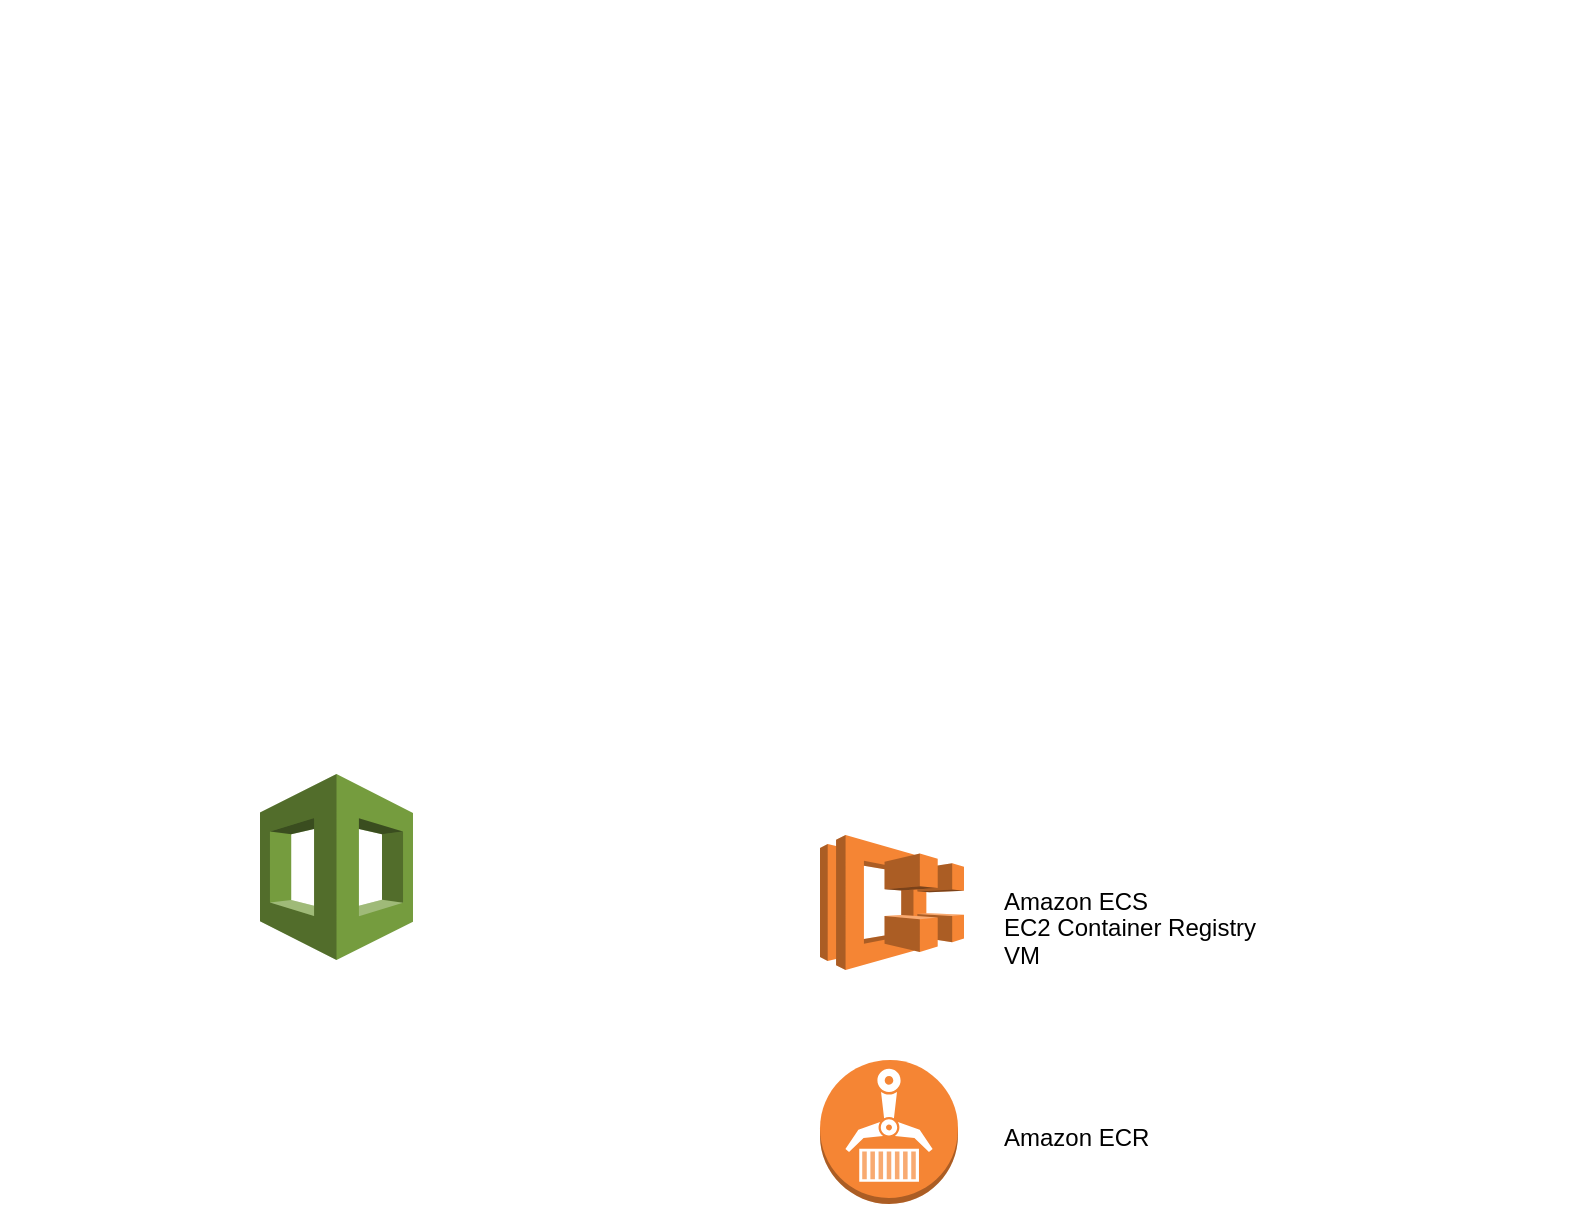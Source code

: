 <mxfile version="12.2.6" type="github" pages="1"><diagram id="01H4ihk0kcNEjiRB4t3n" name="Page-1"><mxGraphModel dx="1088" dy="1700" grid="1" gridSize="10" guides="1" tooltips="1" connect="1" arrows="1" fold="1" page="1" pageScale="1" pageWidth="850" pageHeight="1100" math="0" shadow="0"><root><mxCell id="0"/><mxCell id="1" parent="0"/><mxCell id="XuIUO27zGXClV8YL_vow-1" value="" style="shape=image;verticalLabelPosition=bottom;labelBackgroundColor=#ffffff;verticalAlign=top;aspect=fixed;imageAspect=0;image=https://s3.amazonaws.com/chrisb/CICD-refarch.png;" vertex="1" parent="1"><mxGeometry x="50" y="-250" width="796" height="370" as="geometry"/></mxCell><mxCell id="XuIUO27zGXClV8YL_vow-4" value="Amazon ECS" style="text;html=1;resizable=0;points=[];autosize=1;align=left;verticalAlign=top;spacingTop=-4;" vertex="1" parent="1"><mxGeometry x="550" y="191" width="90" height="20" as="geometry"/></mxCell><mxCell id="XuIUO27zGXClV8YL_vow-5" value="Amazon ECR" style="text;html=1;resizable=0;points=[];autosize=1;align=left;verticalAlign=top;spacingTop=-4;" vertex="1" parent="1"><mxGeometry x="550" y="309" width="90" height="20" as="geometry"/></mxCell><mxCell id="XuIUO27zGXClV8YL_vow-6" value="EC2 Container Registry&lt;br&gt;VM" style="text;html=1;" vertex="1" parent="1"><mxGeometry x="550" y="200" width="150" height="30" as="geometry"/></mxCell><mxCell id="XuIUO27zGXClV8YL_vow-7" value="" style="outlineConnect=0;dashed=0;verticalLabelPosition=bottom;verticalAlign=top;align=center;html=1;shape=mxgraph.aws3.cloudformation;fillColor=#759C3E;gradientColor=none;" vertex="1" parent="1"><mxGeometry x="180" y="137" width="76.5" height="93" as="geometry"/></mxCell><mxCell id="XuIUO27zGXClV8YL_vow-8" value="" style="outlineConnect=0;dashed=0;verticalLabelPosition=bottom;verticalAlign=top;align=center;html=1;shape=mxgraph.aws3.ecs;fillColor=#F58534;gradientColor=none;" vertex="1" parent="1"><mxGeometry x="460" y="167.5" width="72" height="67.5" as="geometry"/></mxCell><mxCell id="XuIUO27zGXClV8YL_vow-9" value="" style="outlineConnect=0;dashed=0;verticalLabelPosition=bottom;verticalAlign=top;align=center;html=1;shape=mxgraph.aws3.ecr;fillColor=#F58534;gradientColor=none;" vertex="1" parent="1"><mxGeometry x="460" y="280" width="69" height="72" as="geometry"/></mxCell></root></mxGraphModel></diagram></mxfile>
